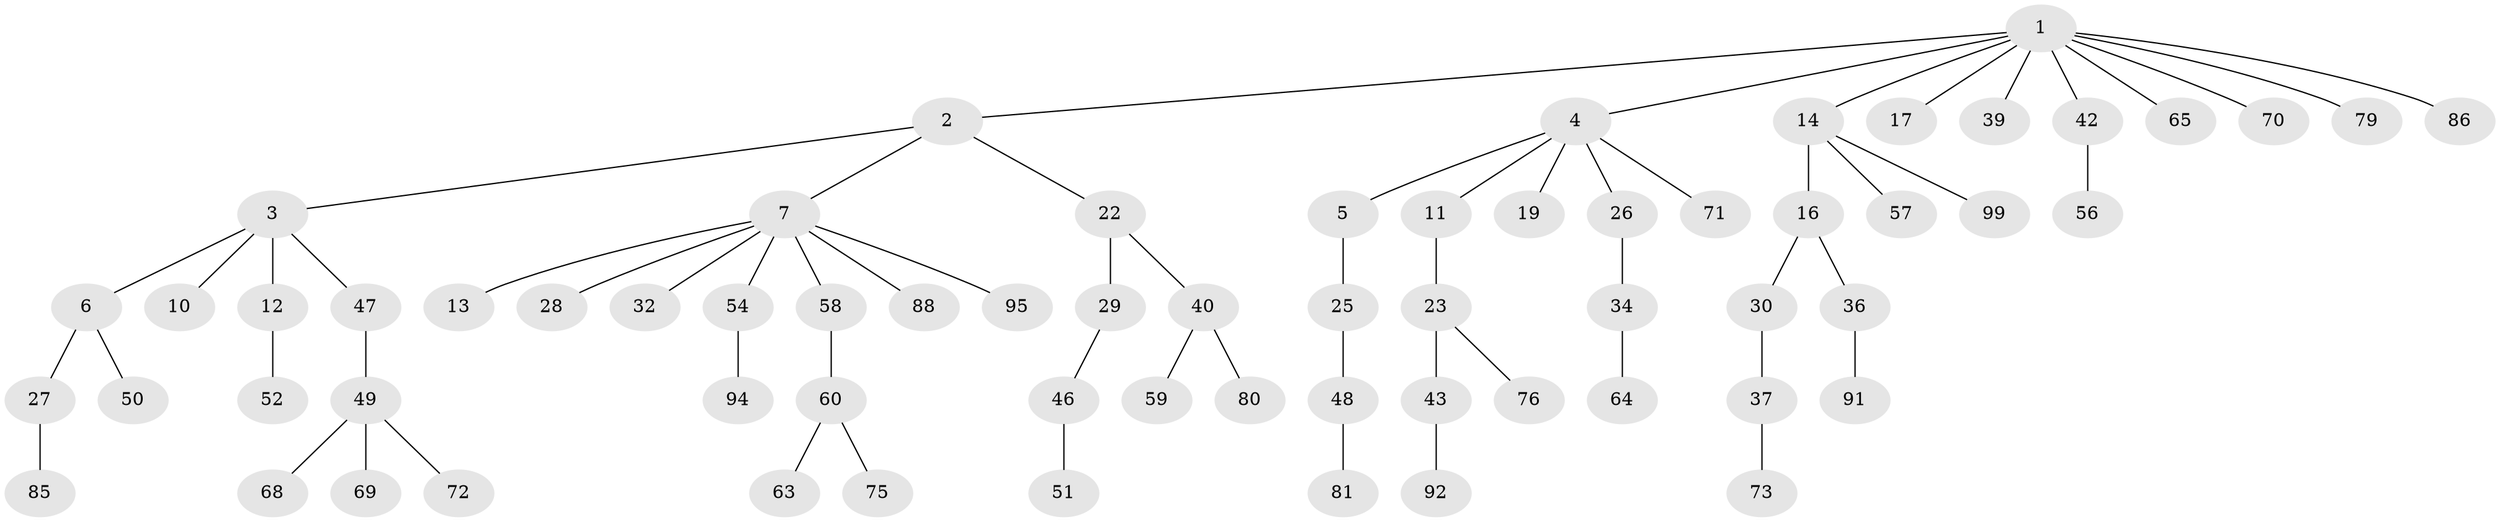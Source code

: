 // original degree distribution, {6: 0.03, 5: 0.02, 4: 0.07, 3: 0.1, 2: 0.34, 1: 0.44}
// Generated by graph-tools (version 1.1) at 2025/11/02/27/25 16:11:26]
// undirected, 66 vertices, 65 edges
graph export_dot {
graph [start="1"]
  node [color=gray90,style=filled];
  1 [super="+8"];
  2 [super="+93"];
  3 [super="+33"];
  4 [super="+9"];
  5 [super="+18"];
  6 [super="+15"];
  7 [super="+20"];
  10 [super="+44"];
  11;
  12;
  13;
  14 [super="+21"];
  16 [super="+24"];
  17;
  19 [super="+35"];
  22 [super="+38"];
  23 [super="+74"];
  25;
  26;
  27 [super="+31"];
  28;
  29 [super="+45"];
  30;
  32 [super="+100"];
  34 [super="+55"];
  36 [super="+97"];
  37 [super="+53"];
  39;
  40 [super="+41"];
  42;
  43 [super="+87"];
  46;
  47 [super="+89"];
  48 [super="+82"];
  49 [super="+67"];
  50 [super="+78"];
  51 [super="+77"];
  52 [super="+83"];
  54;
  56;
  57;
  58 [super="+62"];
  59 [super="+66"];
  60 [super="+61"];
  63;
  64;
  65;
  68;
  69;
  70;
  71;
  72 [super="+84"];
  73;
  75;
  76;
  79;
  80;
  81 [super="+98"];
  85 [super="+90"];
  86;
  88;
  91;
  92;
  94 [super="+96"];
  95;
  99;
  1 -- 2;
  1 -- 4;
  1 -- 65;
  1 -- 70;
  1 -- 86;
  1 -- 17;
  1 -- 39;
  1 -- 42;
  1 -- 14;
  1 -- 79;
  2 -- 3;
  2 -- 7;
  2 -- 22;
  3 -- 6;
  3 -- 10;
  3 -- 12;
  3 -- 47;
  4 -- 5;
  4 -- 11;
  4 -- 26;
  4 -- 19;
  4 -- 71;
  5 -- 25;
  6 -- 50;
  6 -- 27;
  7 -- 13;
  7 -- 28;
  7 -- 58;
  7 -- 95;
  7 -- 32;
  7 -- 88;
  7 -- 54;
  11 -- 23;
  12 -- 52;
  14 -- 16;
  14 -- 57;
  14 -- 99;
  16 -- 30;
  16 -- 36;
  22 -- 29;
  22 -- 40;
  23 -- 43;
  23 -- 76;
  25 -- 48;
  26 -- 34;
  27 -- 85;
  29 -- 46;
  30 -- 37;
  34 -- 64;
  36 -- 91;
  37 -- 73;
  40 -- 59;
  40 -- 80;
  42 -- 56;
  43 -- 92;
  46 -- 51;
  47 -- 49;
  48 -- 81;
  49 -- 68;
  49 -- 69;
  49 -- 72;
  54 -- 94;
  58 -- 60;
  60 -- 75;
  60 -- 63;
}
